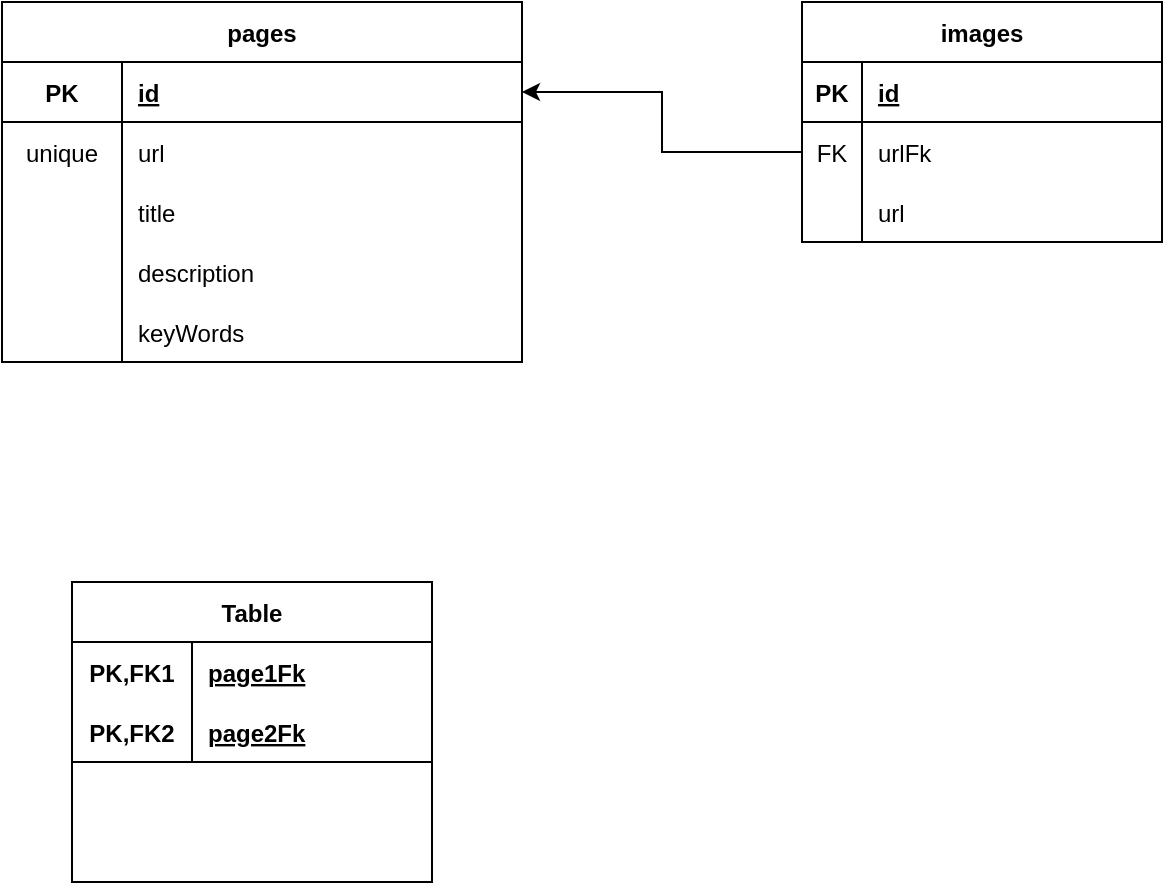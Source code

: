 <mxfile version="13.10.9" type="device"><diagram id="cUoDhxrBOrDTDmBUfDyu" name="Page-1"><mxGraphModel dx="918" dy="612" grid="1" gridSize="10" guides="1" tooltips="1" connect="1" arrows="1" fold="1" page="1" pageScale="1" pageWidth="850" pageHeight="1100" math="0" shadow="0"><root><mxCell id="0"/><mxCell id="1" parent="0"/><mxCell id="-1z-dAuCRq81VMeXYSf9-4" value="pages" style="shape=table;startSize=30;container=1;collapsible=1;childLayout=tableLayout;fixedRows=1;rowLines=0;fontStyle=1;align=center;resizeLast=1;" vertex="1" parent="1"><mxGeometry x="135" y="110" width="260" height="180" as="geometry"/></mxCell><mxCell id="-1z-dAuCRq81VMeXYSf9-5" value="" style="shape=partialRectangle;collapsible=0;dropTarget=0;pointerEvents=0;fillColor=none;top=0;left=0;bottom=1;right=0;points=[[0,0.5],[1,0.5]];portConstraint=eastwest;" vertex="1" parent="-1z-dAuCRq81VMeXYSf9-4"><mxGeometry y="30" width="260" height="30" as="geometry"/></mxCell><mxCell id="-1z-dAuCRq81VMeXYSf9-6" value="PK" style="shape=partialRectangle;connectable=0;fillColor=none;top=0;left=0;bottom=0;right=0;fontStyle=1;overflow=hidden;" vertex="1" parent="-1z-dAuCRq81VMeXYSf9-5"><mxGeometry width="60" height="30" as="geometry"/></mxCell><mxCell id="-1z-dAuCRq81VMeXYSf9-7" value="id" style="shape=partialRectangle;connectable=0;fillColor=none;top=0;left=0;bottom=0;right=0;align=left;spacingLeft=6;fontStyle=5;overflow=hidden;" vertex="1" parent="-1z-dAuCRq81VMeXYSf9-5"><mxGeometry x="60" width="200" height="30" as="geometry"/></mxCell><mxCell id="-1z-dAuCRq81VMeXYSf9-8" value="" style="shape=partialRectangle;collapsible=0;dropTarget=0;pointerEvents=0;fillColor=none;top=0;left=0;bottom=0;right=0;points=[[0,0.5],[1,0.5]];portConstraint=eastwest;" vertex="1" parent="-1z-dAuCRq81VMeXYSf9-4"><mxGeometry y="60" width="260" height="30" as="geometry"/></mxCell><mxCell id="-1z-dAuCRq81VMeXYSf9-9" value="unique" style="shape=partialRectangle;connectable=0;fillColor=none;top=0;left=0;bottom=0;right=0;editable=1;overflow=hidden;" vertex="1" parent="-1z-dAuCRq81VMeXYSf9-8"><mxGeometry width="60" height="30" as="geometry"/></mxCell><mxCell id="-1z-dAuCRq81VMeXYSf9-10" value="url" style="shape=partialRectangle;connectable=0;fillColor=none;top=0;left=0;bottom=0;right=0;align=left;spacingLeft=6;overflow=hidden;" vertex="1" parent="-1z-dAuCRq81VMeXYSf9-8"><mxGeometry x="60" width="200" height="30" as="geometry"/></mxCell><mxCell id="-1z-dAuCRq81VMeXYSf9-11" value="" style="shape=partialRectangle;collapsible=0;dropTarget=0;pointerEvents=0;fillColor=none;top=0;left=0;bottom=0;right=0;points=[[0,0.5],[1,0.5]];portConstraint=eastwest;" vertex="1" parent="-1z-dAuCRq81VMeXYSf9-4"><mxGeometry y="90" width="260" height="30" as="geometry"/></mxCell><mxCell id="-1z-dAuCRq81VMeXYSf9-12" value="" style="shape=partialRectangle;connectable=0;fillColor=none;top=0;left=0;bottom=0;right=0;editable=1;overflow=hidden;" vertex="1" parent="-1z-dAuCRq81VMeXYSf9-11"><mxGeometry width="60" height="30" as="geometry"/></mxCell><mxCell id="-1z-dAuCRq81VMeXYSf9-13" value="title" style="shape=partialRectangle;connectable=0;fillColor=none;top=0;left=0;bottom=0;right=0;align=left;spacingLeft=6;overflow=hidden;" vertex="1" parent="-1z-dAuCRq81VMeXYSf9-11"><mxGeometry x="60" width="200" height="30" as="geometry"/></mxCell><mxCell id="-1z-dAuCRq81VMeXYSf9-14" value="" style="shape=partialRectangle;collapsible=0;dropTarget=0;pointerEvents=0;fillColor=none;top=0;left=0;bottom=0;right=0;points=[[0,0.5],[1,0.5]];portConstraint=eastwest;" vertex="1" parent="-1z-dAuCRq81VMeXYSf9-4"><mxGeometry y="120" width="260" height="30" as="geometry"/></mxCell><mxCell id="-1z-dAuCRq81VMeXYSf9-15" value="" style="shape=partialRectangle;connectable=0;fillColor=none;top=0;left=0;bottom=0;right=0;editable=1;overflow=hidden;" vertex="1" parent="-1z-dAuCRq81VMeXYSf9-14"><mxGeometry width="60" height="30" as="geometry"/></mxCell><mxCell id="-1z-dAuCRq81VMeXYSf9-16" value="description" style="shape=partialRectangle;connectable=0;fillColor=none;top=0;left=0;bottom=0;right=0;align=left;spacingLeft=6;overflow=hidden;" vertex="1" parent="-1z-dAuCRq81VMeXYSf9-14"><mxGeometry x="60" width="200" height="30" as="geometry"/></mxCell><mxCell id="-1z-dAuCRq81VMeXYSf9-30" value="" style="shape=partialRectangle;collapsible=0;dropTarget=0;pointerEvents=0;fillColor=none;top=0;left=0;bottom=0;right=0;points=[[0,0.5],[1,0.5]];portConstraint=eastwest;" vertex="1" parent="-1z-dAuCRq81VMeXYSf9-4"><mxGeometry y="150" width="260" height="30" as="geometry"/></mxCell><mxCell id="-1z-dAuCRq81VMeXYSf9-31" value="" style="shape=partialRectangle;connectable=0;fillColor=none;top=0;left=0;bottom=0;right=0;editable=1;overflow=hidden;" vertex="1" parent="-1z-dAuCRq81VMeXYSf9-30"><mxGeometry width="60" height="30" as="geometry"/></mxCell><mxCell id="-1z-dAuCRq81VMeXYSf9-32" value="keyWords" style="shape=partialRectangle;connectable=0;fillColor=none;top=0;left=0;bottom=0;right=0;align=left;spacingLeft=6;overflow=hidden;" vertex="1" parent="-1z-dAuCRq81VMeXYSf9-30"><mxGeometry x="60" width="200" height="30" as="geometry"/></mxCell><mxCell id="-1z-dAuCRq81VMeXYSf9-33" value="images" style="shape=table;startSize=30;container=1;collapsible=1;childLayout=tableLayout;fixedRows=1;rowLines=0;fontStyle=1;align=center;resizeLast=1;" vertex="1" parent="1"><mxGeometry x="535" y="110" width="180" height="120" as="geometry"/></mxCell><mxCell id="-1z-dAuCRq81VMeXYSf9-34" value="" style="shape=partialRectangle;collapsible=0;dropTarget=0;pointerEvents=0;fillColor=none;top=0;left=0;bottom=1;right=0;points=[[0,0.5],[1,0.5]];portConstraint=eastwest;" vertex="1" parent="-1z-dAuCRq81VMeXYSf9-33"><mxGeometry y="30" width="180" height="30" as="geometry"/></mxCell><mxCell id="-1z-dAuCRq81VMeXYSf9-35" value="PK" style="shape=partialRectangle;connectable=0;fillColor=none;top=0;left=0;bottom=0;right=0;fontStyle=1;overflow=hidden;" vertex="1" parent="-1z-dAuCRq81VMeXYSf9-34"><mxGeometry width="30" height="30" as="geometry"/></mxCell><mxCell id="-1z-dAuCRq81VMeXYSf9-36" value="id" style="shape=partialRectangle;connectable=0;fillColor=none;top=0;left=0;bottom=0;right=0;align=left;spacingLeft=6;fontStyle=5;overflow=hidden;" vertex="1" parent="-1z-dAuCRq81VMeXYSf9-34"><mxGeometry x="30" width="150" height="30" as="geometry"/></mxCell><mxCell id="-1z-dAuCRq81VMeXYSf9-37" value="" style="shape=partialRectangle;collapsible=0;dropTarget=0;pointerEvents=0;fillColor=none;top=0;left=0;bottom=0;right=0;points=[[0,0.5],[1,0.5]];portConstraint=eastwest;" vertex="1" parent="-1z-dAuCRq81VMeXYSf9-33"><mxGeometry y="60" width="180" height="30" as="geometry"/></mxCell><mxCell id="-1z-dAuCRq81VMeXYSf9-38" value="FK" style="shape=partialRectangle;connectable=0;fillColor=none;top=0;left=0;bottom=0;right=0;editable=1;overflow=hidden;" vertex="1" parent="-1z-dAuCRq81VMeXYSf9-37"><mxGeometry width="30" height="30" as="geometry"/></mxCell><mxCell id="-1z-dAuCRq81VMeXYSf9-39" value="urlFk" style="shape=partialRectangle;connectable=0;fillColor=none;top=0;left=0;bottom=0;right=0;align=left;spacingLeft=6;overflow=hidden;" vertex="1" parent="-1z-dAuCRq81VMeXYSf9-37"><mxGeometry x="30" width="150" height="30" as="geometry"/></mxCell><mxCell id="-1z-dAuCRq81VMeXYSf9-40" value="" style="shape=partialRectangle;collapsible=0;dropTarget=0;pointerEvents=0;fillColor=none;top=0;left=0;bottom=0;right=0;points=[[0,0.5],[1,0.5]];portConstraint=eastwest;" vertex="1" parent="-1z-dAuCRq81VMeXYSf9-33"><mxGeometry y="90" width="180" height="30" as="geometry"/></mxCell><mxCell id="-1z-dAuCRq81VMeXYSf9-41" value="" style="shape=partialRectangle;connectable=0;fillColor=none;top=0;left=0;bottom=0;right=0;editable=1;overflow=hidden;" vertex="1" parent="-1z-dAuCRq81VMeXYSf9-40"><mxGeometry width="30" height="30" as="geometry"/></mxCell><mxCell id="-1z-dAuCRq81VMeXYSf9-42" value="url" style="shape=partialRectangle;connectable=0;fillColor=none;top=0;left=0;bottom=0;right=0;align=left;spacingLeft=6;overflow=hidden;" vertex="1" parent="-1z-dAuCRq81VMeXYSf9-40"><mxGeometry x="30" width="150" height="30" as="geometry"/></mxCell><mxCell id="-1z-dAuCRq81VMeXYSf9-46" style="edgeStyle=orthogonalEdgeStyle;rounded=0;orthogonalLoop=1;jettySize=auto;html=1;exitX=0;exitY=0.5;exitDx=0;exitDy=0;entryX=1;entryY=0.5;entryDx=0;entryDy=0;" edge="1" parent="1" source="-1z-dAuCRq81VMeXYSf9-37" target="-1z-dAuCRq81VMeXYSf9-5"><mxGeometry relative="1" as="geometry"><mxPoint x="415" y="175" as="targetPoint"/></mxGeometry></mxCell><mxCell id="-1z-dAuCRq81VMeXYSf9-47" value="Table" style="shape=table;startSize=30;container=1;collapsible=1;childLayout=tableLayout;fixedRows=1;rowLines=0;fontStyle=1;align=center;resizeLast=1;" vertex="1" parent="1"><mxGeometry x="170" y="400" width="180" height="150" as="geometry"/></mxCell><mxCell id="-1z-dAuCRq81VMeXYSf9-48" value="" style="shape=partialRectangle;collapsible=0;dropTarget=0;pointerEvents=0;fillColor=none;top=0;left=0;bottom=0;right=0;points=[[0,0.5],[1,0.5]];portConstraint=eastwest;" vertex="1" parent="-1z-dAuCRq81VMeXYSf9-47"><mxGeometry y="30" width="180" height="30" as="geometry"/></mxCell><mxCell id="-1z-dAuCRq81VMeXYSf9-49" value="PK,FK1" style="shape=partialRectangle;connectable=0;fillColor=none;top=0;left=0;bottom=0;right=0;fontStyle=1;overflow=hidden;" vertex="1" parent="-1z-dAuCRq81VMeXYSf9-48"><mxGeometry width="60" height="30" as="geometry"/></mxCell><mxCell id="-1z-dAuCRq81VMeXYSf9-50" value="page1Fk" style="shape=partialRectangle;connectable=0;fillColor=none;top=0;left=0;bottom=0;right=0;align=left;spacingLeft=6;fontStyle=5;overflow=hidden;" vertex="1" parent="-1z-dAuCRq81VMeXYSf9-48"><mxGeometry x="60" width="120" height="30" as="geometry"/></mxCell><mxCell id="-1z-dAuCRq81VMeXYSf9-51" value="" style="shape=partialRectangle;collapsible=0;dropTarget=0;pointerEvents=0;fillColor=none;top=0;left=0;bottom=1;right=0;points=[[0,0.5],[1,0.5]];portConstraint=eastwest;" vertex="1" parent="-1z-dAuCRq81VMeXYSf9-47"><mxGeometry y="60" width="180" height="30" as="geometry"/></mxCell><mxCell id="-1z-dAuCRq81VMeXYSf9-52" value="PK,FK2" style="shape=partialRectangle;connectable=0;fillColor=none;top=0;left=0;bottom=0;right=0;fontStyle=1;overflow=hidden;" vertex="1" parent="-1z-dAuCRq81VMeXYSf9-51"><mxGeometry width="60" height="30" as="geometry"/></mxCell><mxCell id="-1z-dAuCRq81VMeXYSf9-53" value="page2Fk" style="shape=partialRectangle;connectable=0;fillColor=none;top=0;left=0;bottom=0;right=0;align=left;spacingLeft=6;fontStyle=5;overflow=hidden;" vertex="1" parent="-1z-dAuCRq81VMeXYSf9-51"><mxGeometry x="60" width="120" height="30" as="geometry"/></mxCell></root></mxGraphModel></diagram></mxfile>